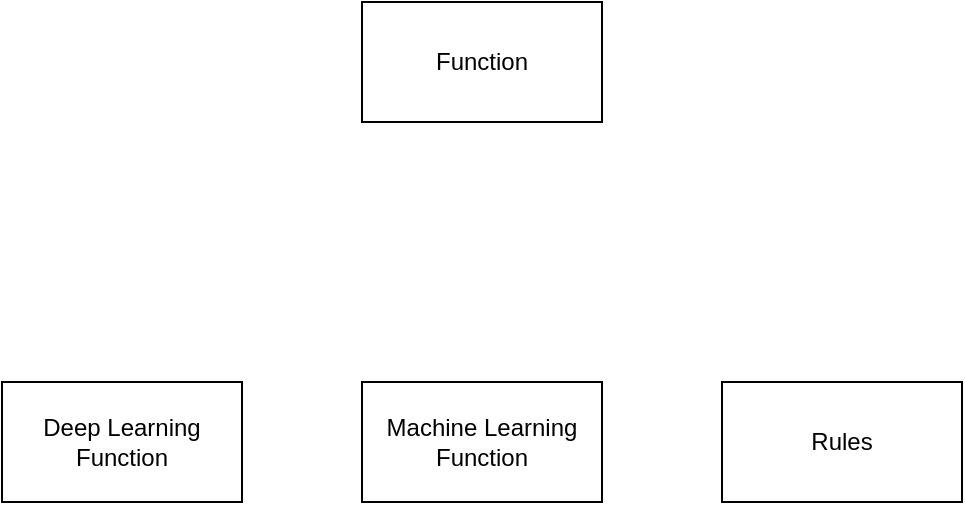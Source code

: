 <mxfile version="15.5.4" type="embed" pages="5"><diagram id="9OxSdckTWErIqFBrBw8K" name="FunctionTypes"><mxGraphModel dx="976" dy="718" grid="1" gridSize="10" guides="1" tooltips="1" connect="1" arrows="1" fold="1" page="1" pageScale="1" pageWidth="1654" pageHeight="1169" math="0" shadow="0"><root><mxCell id="YuSgCKnt1id5_z92FSod-0"/><mxCell id="YuSgCKnt1id5_z92FSod-1" parent="YuSgCKnt1id5_z92FSod-0"/><mxCell id="dQi7pQ4i96idNM3i8LLL-0" value="Function" style="rounded=0;whiteSpace=wrap;html=1;" parent="YuSgCKnt1id5_z92FSod-1" vertex="1"><mxGeometry x="580" y="30" width="120" height="60" as="geometry"/></mxCell><mxCell id="dQi7pQ4i96idNM3i8LLL-1" value="Deep Learning Function" style="rounded=0;whiteSpace=wrap;html=1;" parent="YuSgCKnt1id5_z92FSod-1" vertex="1"><mxGeometry x="400" y="220" width="120" height="60" as="geometry"/></mxCell><mxCell id="dQi7pQ4i96idNM3i8LLL-2" value="Machine Learning Function" style="rounded=0;whiteSpace=wrap;html=1;" parent="YuSgCKnt1id5_z92FSod-1" vertex="1"><mxGeometry x="580" y="220" width="120" height="60" as="geometry"/></mxCell><mxCell id="dQi7pQ4i96idNM3i8LLL-3" value="Rules" style="rounded=0;whiteSpace=wrap;html=1;" parent="YuSgCKnt1id5_z92FSod-1" vertex="1"><mxGeometry x="760" y="220" width="120" height="60" as="geometry"/></mxCell></root></mxGraphModel></diagram><diagram id="KQcbtGoOREhI2lIVvfoT" name="Function-invokation"><mxGraphModel dx="976" dy="718" grid="1" gridSize="10" guides="1" tooltips="1" connect="1" arrows="1" fold="1" page="1" pageScale="1" pageWidth="1169" pageHeight="827" math="0" shadow="0"><root><mxCell id="ii0Irjq99_b-xCAPAXSF-0"/><mxCell id="ii0Irjq99_b-xCAPAXSF-1" parent="ii0Irjq99_b-xCAPAXSF-0"/><mxCell id="ii0Irjq99_b-xCAPAXSF-4" style="edgeStyle=orthogonalEdgeStyle;rounded=0;orthogonalLoop=1;jettySize=auto;html=1;" parent="ii0Irjq99_b-xCAPAXSF-1" source="ii0Irjq99_b-xCAPAXSF-2" target="ii0Irjq99_b-xCAPAXSF-3" edge="1"><mxGeometry relative="1" as="geometry"/></mxCell><mxCell id="ii0Irjq99_b-xCAPAXSF-17" value="rest call" style="edgeStyle=orthogonalEdgeStyle;rounded=0;orthogonalLoop=1;jettySize=auto;html=1;entryX=0.5;entryY=1;entryDx=0;entryDy=0;" parent="ii0Irjq99_b-xCAPAXSF-1" source="ii0Irjq99_b-xCAPAXSF-2" target="ii0Irjq99_b-xCAPAXSF-13" edge="1"><mxGeometry relative="1" as="geometry"><Array as="points"><mxPoint x="180" y="230"/><mxPoint x="344" y="230"/></Array></mxGeometry></mxCell><mxCell id="ii0Irjq99_b-xCAPAXSF-2" value="Feature Resolver" style="rounded=1;whiteSpace=wrap;html=1;" parent="ii0Irjq99_b-xCAPAXSF-1" vertex="1"><mxGeometry x="116" y="403" width="130" height="60" as="geometry"/></mxCell><mxCell id="ii0Irjq99_b-xCAPAXSF-7" style="edgeStyle=orthogonalEdgeStyle;rounded=0;orthogonalLoop=1;jettySize=auto;html=1;" parent="ii0Irjq99_b-xCAPAXSF-1" source="ii0Irjq99_b-xCAPAXSF-3" target="ii0Irjq99_b-xCAPAXSF-6" edge="1"><mxGeometry relative="1" as="geometry"/></mxCell><mxCell id="ii0Irjq99_b-xCAPAXSF-3" value="Keys, Features &amp;amp; Functions" style="verticalLabelPosition=bottom;html=1;verticalAlign=top;align=center;strokeColor=none;fillColor=#00BEF2;shape=mxgraph.azure.queue_generic;pointerEvents=1;" parent="ii0Irjq99_b-xCAPAXSF-1" vertex="1"><mxGeometry x="299" y="425.5" width="50" height="15" as="geometry"/></mxCell><mxCell id="ii0Irjq99_b-xCAPAXSF-5" value="k1, f1 (x1, x2, x3, ..)&lt;br&gt;k2, f3 (x2, x3, x4, ..)" style="text;html=1;strokeColor=none;fillColor=none;align=center;verticalAlign=middle;whiteSpace=wrap;rounded=0;" parent="ii0Irjq99_b-xCAPAXSF-1" vertex="1"><mxGeometry x="170" y="483" width="110" height="30" as="geometry"/></mxCell><mxCell id="hXdJghqgN4hwPs4kYaVu-4" style="edgeStyle=orthogonalEdgeStyle;rounded=0;orthogonalLoop=1;jettySize=auto;html=1;entryX=0;entryY=0.5;entryDx=0;entryDy=0;entryPerimeter=0;" parent="ii0Irjq99_b-xCAPAXSF-1" source="ii0Irjq99_b-xCAPAXSF-6" target="hXdJghqgN4hwPs4kYaVu-3" edge="1"><mxGeometry relative="1" as="geometry"/></mxCell><mxCell id="ii0Irjq99_b-xCAPAXSF-6" value="Function Router" style="rounded=1;whiteSpace=wrap;html=1;" parent="ii0Irjq99_b-xCAPAXSF-1" vertex="1"><mxGeometry x="404" y="403" width="120" height="60" as="geometry"/></mxCell><mxCell id="ii0Irjq99_b-xCAPAXSF-23" value="grpc" style="edgeStyle=orthogonalEdgeStyle;rounded=0;orthogonalLoop=1;jettySize=auto;html=1;" parent="ii0Irjq99_b-xCAPAXSF-1" source="ii0Irjq99_b-xCAPAXSF-8" target="ii0Irjq99_b-xCAPAXSF-21" edge="1"><mxGeometry relative="1" as="geometry"><mxPoint x="730" y="113" as="targetPoint"/></mxGeometry></mxCell><mxCell id="ii0Irjq99_b-xCAPAXSF-31" style="edgeStyle=orthogonalEdgeStyle;rounded=0;orthogonalLoop=1;jettySize=auto;html=1;" parent="ii0Irjq99_b-xCAPAXSF-1" source="ii0Irjq99_b-xCAPAXSF-8" target="ii0Irjq99_b-xCAPAXSF-30" edge="1"><mxGeometry relative="1" as="geometry"/></mxCell><mxCell id="hXdJghqgN4hwPs4kYaVu-6" style="edgeStyle=orthogonalEdgeStyle;rounded=0;orthogonalLoop=1;jettySize=auto;html=1;entryX=1.009;entryY=0.4;entryDx=0;entryDy=0;entryPerimeter=0;" parent="ii0Irjq99_b-xCAPAXSF-1" source="ii0Irjq99_b-xCAPAXSF-8" target="ii0Irjq99_b-xCAPAXSF-13" edge="1"><mxGeometry relative="1" as="geometry"><Array as="points"><mxPoint x="700" y="300"/><mxPoint x="545" y="300"/><mxPoint x="545" y="137"/></Array></mxGeometry></mxCell><mxCell id="ii0Irjq99_b-xCAPAXSF-8" value="Function Bridge" style="whiteSpace=wrap;html=1;aspect=fixed;" parent="ii0Irjq99_b-xCAPAXSF-1" vertex="1"><mxGeometry x="690" y="393" width="80" height="80" as="geometry"/></mxCell><mxCell id="ii0Irjq99_b-xCAPAXSF-10" value="&lt;h1&gt;Function Config 1&lt;/h1&gt;&lt;p&gt;Key : entity 1 x context 1&lt;/p&gt;&lt;p&gt;Function : Rule 1&lt;/p&gt;&lt;p&gt;Input Features : x1, x2, x3, x4....&lt;/p&gt;&lt;p&gt;Output Features : x11, x12, x13....&lt;br&gt;&lt;/p&gt;" style="text;html=1;strokeColor=none;fillColor=none;spacing=5;spacingTop=-20;whiteSpace=wrap;overflow=hidden;rounded=0;" parent="ii0Irjq99_b-xCAPAXSF-1" vertex="1"><mxGeometry x="450" y="483" width="220" height="150" as="geometry"/></mxCell><mxCell id="ii0Irjq99_b-xCAPAXSF-11" value="&lt;h1&gt;Function Config 2&lt;/h1&gt;&lt;p&gt;Key : entity 2 x context 2&lt;/p&gt;&lt;p&gt;&lt;span&gt;Function : Rule 2&lt;/span&gt;&lt;/p&gt;&lt;p&gt;Features : x2, x4, x6, x8&lt;/p&gt;&lt;p&gt;Output Features : x31, x32...&lt;br&gt;&lt;/p&gt;" style="text;html=1;strokeColor=none;fillColor=none;spacing=5;spacingTop=-20;whiteSpace=wrap;overflow=hidden;rounded=0;" parent="ii0Irjq99_b-xCAPAXSF-1" vertex="1"><mxGeometry x="449" y="650" width="240" height="163" as="geometry"/></mxCell><mxCell id="ii0Irjq99_b-xCAPAXSF-12" value="&lt;h1 style=&quot;color: rgb(0 , 0 , 0) ; font-family: &amp;#34;helvetica&amp;#34; ; font-style: normal ; letter-spacing: normal ; text-align: left ; text-indent: 0px ; text-transform: none ; word-spacing: 0px ; background-color: rgb(248 , 249 , 250)&quot;&gt;Function Bridge Config&amp;nbsp;&lt;/h1&gt;&lt;p style=&quot;color: rgb(0 , 0 , 0) ; font-family: &amp;#34;helvetica&amp;#34; ; font-size: 12px ; font-style: normal ; font-weight: 400 ; letter-spacing: normal ; text-align: left ; text-indent: 0px ; text-transform: none ; word-spacing: 0px ; background-color: rgb(248 , 249 , 250)&quot;&gt;GRPC Host : localhost&lt;/p&gt;&lt;p style=&quot;color: rgb(0 , 0 , 0) ; font-family: &amp;#34;helvetica&amp;#34; ; font-size: 12px ; font-style: normal ; font-weight: 400 ; letter-spacing: normal ; text-align: left ; text-indent: 0px ; text-transform: none ; word-spacing: 0px ; background-color: rgb(248 , 249 , 250)&quot;&gt;GPRC Port : 3223&lt;/p&gt;" style="text;whiteSpace=wrap;html=1;" parent="ii0Irjq99_b-xCAPAXSF-1" vertex="1"><mxGeometry x="715" y="488" width="230" height="140" as="geometry"/></mxCell><mxCell id="ii0Irjq99_b-xCAPAXSF-13" value="Schema Service" style="ellipse;whiteSpace=wrap;html=1;aspect=fixed;" parent="ii0Irjq99_b-xCAPAXSF-1" vertex="1"><mxGeometry x="289" y="93" width="110" height="110" as="geometry"/></mxCell><mxCell id="ii0Irjq99_b-xCAPAXSF-20" style="edgeStyle=orthogonalEdgeStyle;rounded=0;orthogonalLoop=1;jettySize=auto;html=1;entryX=0;entryY=0.5;entryDx=0;entryDy=0;" parent="ii0Irjq99_b-xCAPAXSF-1" source="ii0Irjq99_b-xCAPAXSF-19" target="ii0Irjq99_b-xCAPAXSF-13" edge="1"><mxGeometry relative="1" as="geometry"/></mxCell><mxCell id="ii0Irjq99_b-xCAPAXSF-19" value="Brain UI" style="rounded=1;whiteSpace=wrap;html=1;" parent="ii0Irjq99_b-xCAPAXSF-1" vertex="1"><mxGeometry x="140" y="118" width="120" height="60" as="geometry"/></mxCell><mxCell id="ii0Irjq99_b-xCAPAXSF-22" style="edgeStyle=orthogonalEdgeStyle;rounded=0;orthogonalLoop=1;jettySize=auto;html=1;entryX=0.5;entryY=0;entryDx=0;entryDy=0;" parent="ii0Irjq99_b-xCAPAXSF-1" source="ii0Irjq99_b-xCAPAXSF-21" target="ii0Irjq99_b-xCAPAXSF-13" edge="1"><mxGeometry relative="1" as="geometry"/></mxCell><mxCell id="ii0Irjq99_b-xCAPAXSF-25" value="updates" style="edgeLabel;html=1;align=center;verticalAlign=middle;resizable=0;points=[];" parent="ii0Irjq99_b-xCAPAXSF-22" vertex="1" connectable="0"><mxGeometry x="-0.242" y="-4" relative="1" as="geometry"><mxPoint as="offset"/></mxGeometry></mxCell><mxCell id="ii0Irjq99_b-xCAPAXSF-21" value="Rule Engine" style="shape=cube;whiteSpace=wrap;html=1;boundedLbl=1;backgroundOutline=1;darkOpacity=0.05;darkOpacity2=0.1;" parent="ii0Irjq99_b-xCAPAXSF-1" vertex="1"><mxGeometry x="670" y="20" width="120" height="80" as="geometry"/></mxCell><mxCell id="ii0Irjq99_b-xCAPAXSF-24" value="Rules - Read Only" style="text;html=1;strokeColor=none;fillColor=none;align=center;verticalAlign=middle;whiteSpace=wrap;rounded=0;" parent="ii0Irjq99_b-xCAPAXSF-1" vertex="1"><mxGeometry x="180" y="61" width="60" height="30" as="geometry"/></mxCell><mxCell id="ii0Irjq99_b-xCAPAXSF-27" style="edgeStyle=orthogonalEdgeStyle;rounded=0;orthogonalLoop=1;jettySize=auto;html=1;" parent="ii0Irjq99_b-xCAPAXSF-1" source="ii0Irjq99_b-xCAPAXSF-26" target="ii0Irjq99_b-xCAPAXSF-21" edge="1"><mxGeometry relative="1" as="geometry"/></mxCell><mxCell id="ii0Irjq99_b-xCAPAXSF-26" value="Rules UI - part of Brain UI" style="rounded=1;whiteSpace=wrap;html=1;" parent="ii0Irjq99_b-xCAPAXSF-1" vertex="1"><mxGeometry x="900" y="30" width="120" height="60" as="geometry"/></mxCell><mxCell id="ii0Irjq99_b-xCAPAXSF-29" style="edgeStyle=orthogonalEdgeStyle;rounded=0;orthogonalLoop=1;jettySize=auto;html=1;entryX=0.858;entryY=0.988;entryDx=0;entryDy=0;entryPerimeter=0;" parent="ii0Irjq99_b-xCAPAXSF-1" source="ii0Irjq99_b-xCAPAXSF-28" target="ii0Irjq99_b-xCAPAXSF-21" edge="1"><mxGeometry relative="1" as="geometry"/></mxCell><mxCell id="ii0Irjq99_b-xCAPAXSF-28" value="Rule Repository" style="shape=cylinder3;whiteSpace=wrap;html=1;boundedLbl=1;backgroundOutline=1;size=15;" parent="ii0Irjq99_b-xCAPAXSF-1" vertex="1"><mxGeometry x="770" y="178" width="60" height="80" as="geometry"/></mxCell><mxCell id="ii0Irjq99_b-xCAPAXSF-30" value="Resultant feature" style="verticalLabelPosition=bottom;html=1;verticalAlign=top;align=center;strokeColor=none;fillColor=#00BEF2;shape=mxgraph.azure.queue_generic;pointerEvents=1;" parent="ii0Irjq99_b-xCAPAXSF-1" vertex="1"><mxGeometry x="860" y="425.5" width="50" height="15" as="geometry"/></mxCell><mxCell id="ii0Irjq99_b-xCAPAXSF-32" value="&lt;h1 style=&quot;color: rgb(0 , 0 , 0) ; font-family: &amp;#34;helvetica&amp;#34; ; font-style: normal ; letter-spacing: normal ; text-align: left ; text-indent: 0px ; text-transform: none ; word-spacing: 0px ; background-color: rgb(248 , 249 , 250)&quot;&gt;Functions&lt;/h1&gt;&lt;p style=&quot;color: rgb(0 , 0 , 0) ; font-family: &amp;#34;helvetica&amp;#34; ; font-size: 12px ; font-style: normal ; font-weight: 400 ; letter-spacing: normal ; text-align: left ; text-indent: 0px ; text-transform: none ; word-spacing: 0px ; background-color: rgb(248 , 249 , 250)&quot;&gt;&amp;nbsp;1. Rules&lt;/p&gt;&lt;p style=&quot;color: rgb(0 , 0 , 0) ; font-family: &amp;#34;helvetica&amp;#34; ; font-size: 12px ; font-style: normal ; font-weight: 400 ; letter-spacing: normal ; text-align: left ; text-indent: 0px ; text-transform: none ; word-spacing: 0px ; background-color: rgb(248 , 249 , 250)&quot;&gt;&amp;nbsp;2. Remote Model&lt;/p&gt;&lt;p style=&quot;color: rgb(0 , 0 , 0) ; font-family: &amp;#34;helvetica&amp;#34; ; font-size: 12px ; font-style: normal ; font-weight: 400 ; letter-spacing: normal ; text-align: left ; text-indent: 0px ; text-transform: none ; word-spacing: 0px ; background-color: rgb(248 , 249 , 250)&quot;&gt;&amp;nbsp;3. In Process Model&amp;nbsp;&lt;/p&gt;&lt;span style=&quot;font-family: &amp;#34;helvetica&amp;#34;&quot;&gt;(Executed differently)&lt;/span&gt;&lt;p style=&quot;color: rgb(0 , 0 , 0) ; font-family: &amp;#34;helvetica&amp;#34; ; font-size: 12px ; font-style: normal ; font-weight: 400 ; letter-spacing: normal ; text-align: left ; text-indent: 0px ; text-transform: none ; word-spacing: 0px ; background-color: rgb(248 , 249 , 250)&quot;&gt;&amp;nbsp;4. Interpretation Layer (Executed differently)&lt;/p&gt;" style="text;whiteSpace=wrap;html=1;" parent="ii0Irjq99_b-xCAPAXSF-1" vertex="1"><mxGeometry x="910" y="150" width="230" height="220" as="geometry"/></mxCell><mxCell id="hXdJghqgN4hwPs4kYaVu-1" style="edgeStyle=orthogonalEdgeStyle;rounded=0;orthogonalLoop=1;jettySize=auto;html=1;" parent="ii0Irjq99_b-xCAPAXSF-1" source="hXdJghqgN4hwPs4kYaVu-0" target="ii0Irjq99_b-xCAPAXSF-2" edge="1"><mxGeometry relative="1" as="geometry"/></mxCell><mxCell id="hXdJghqgN4hwPs4kYaVu-0" value="Keys &amp;amp; Functions" style="verticalLabelPosition=bottom;html=1;verticalAlign=top;align=center;strokeColor=none;fillColor=#00BEF2;shape=mxgraph.azure.queue_generic;pointerEvents=1;" parent="ii0Irjq99_b-xCAPAXSF-1" vertex="1"><mxGeometry x="25" y="425.5" width="50" height="15" as="geometry"/></mxCell><mxCell id="hXdJghqgN4hwPs4kYaVu-5" style="edgeStyle=orthogonalEdgeStyle;rounded=0;orthogonalLoop=1;jettySize=auto;html=1;entryX=0;entryY=0.5;entryDx=0;entryDy=0;" parent="ii0Irjq99_b-xCAPAXSF-1" source="hXdJghqgN4hwPs4kYaVu-3" target="ii0Irjq99_b-xCAPAXSF-8" edge="1"><mxGeometry relative="1" as="geometry"/></mxCell><mxCell id="hXdJghqgN4hwPs4kYaVu-3" value="rule_function_topic" style="verticalLabelPosition=bottom;html=1;verticalAlign=top;align=center;strokeColor=none;fillColor=#00BEF2;shape=mxgraph.azure.queue_generic;pointerEvents=1;" parent="ii0Irjq99_b-xCAPAXSF-1" vertex="1"><mxGeometry x="580" y="425.5" width="50" height="15" as="geometry"/></mxCell></root></mxGraphModel></diagram><diagram id="Sctkxzz5FAkerrYyxljc" name="Page-1"><mxGraphModel dx="976" dy="718" grid="1" gridSize="10" guides="1" tooltips="1" connect="1" arrows="1" fold="1" page="1" pageScale="1" pageWidth="1169" pageHeight="827" math="0" shadow="0"><root><mxCell id="0"/><mxCell id="1" parent="0"/><mxCell id="2" value="Kubernetes" style="rounded=0;whiteSpace=wrap;html=1;" parent="1" vertex="1"><mxGeometry x="200" y="80" width="530" height="450" as="geometry"/></mxCell><mxCell id="7" style="edgeStyle=orthogonalEdgeStyle;rounded=0;orthogonalLoop=1;jettySize=auto;html=1;" parent="1" source="3" target="4" edge="1"><mxGeometry relative="1" as="geometry"/></mxCell><mxCell id="3" value="Load balancer" style="rounded=1;whiteSpace=wrap;html=1;" parent="1" vertex="1"><mxGeometry x="110" y="275" width="120" height="60" as="geometry"/></mxCell><mxCell id="6" style="edgeStyle=orthogonalEdgeStyle;rounded=0;orthogonalLoop=1;jettySize=auto;html=1;entryX=0;entryY=0.5;entryDx=0;entryDy=0;" parent="1" source="4" target="5" edge="1"><mxGeometry relative="1" as="geometry"/></mxCell><mxCell id="9" style="edgeStyle=orthogonalEdgeStyle;rounded=0;orthogonalLoop=1;jettySize=auto;html=1;entryX=0;entryY=0.5;entryDx=0;entryDy=0;" parent="1" source="4" target="8" edge="1"><mxGeometry relative="1" as="geometry"/></mxCell><mxCell id="4" value="Ingress" style="rounded=1;whiteSpace=wrap;html=1;" parent="1" vertex="1"><mxGeometry x="290" y="275" width="120" height="60" as="geometry"/></mxCell><mxCell id="5" value="Service 1" style="shape=process;whiteSpace=wrap;html=1;backgroundOutline=1;" parent="1" vertex="1"><mxGeometry x="540" y="170" width="120" height="60" as="geometry"/></mxCell><mxCell id="8" value="Service 2" style="shape=process;whiteSpace=wrap;html=1;backgroundOutline=1;" parent="1" vertex="1"><mxGeometry x="540" y="370" width="120" height="60" as="geometry"/></mxCell></root></mxGraphModel></diagram><diagram id="FOGu__eAVCpQf2Sp7r-G" name="Page-4"><mxGraphModel dx="976" dy="718" grid="1" gridSize="10" guides="1" tooltips="1" connect="1" arrows="1" fold="1" page="1" pageScale="1" pageWidth="1169" pageHeight="827" math="0" shadow="0"><root><mxCell id="pUhB9nChmu0YHFPD-jnJ-0"/><mxCell id="pUhB9nChmu0YHFPD-jnJ-1" parent="pUhB9nChmu0YHFPD-jnJ-0"/><mxCell id="pUhB9nChmu0YHFPD-jnJ-8" style="edgeStyle=orthogonalEdgeStyle;rounded=0;orthogonalLoop=1;jettySize=auto;html=1;entryX=0;entryY=0.5;entryDx=0;entryDy=0;" parent="pUhB9nChmu0YHFPD-jnJ-1" source="pUhB9nChmu0YHFPD-jnJ-2" target="pUhB9nChmu0YHFPD-jnJ-6" edge="1"><mxGeometry relative="1" as="geometry"/></mxCell><mxCell id="pUhB9nChmu0YHFPD-jnJ-9" style="edgeStyle=orthogonalEdgeStyle;rounded=0;orthogonalLoop=1;jettySize=auto;html=1;entryX=0;entryY=0.5;entryDx=0;entryDy=0;" parent="pUhB9nChmu0YHFPD-jnJ-1" source="pUhB9nChmu0YHFPD-jnJ-2" target="pUhB9nChmu0YHFPD-jnJ-7" edge="1"><mxGeometry relative="1" as="geometry"/></mxCell><mxCell id="pUhB9nChmu0YHFPD-jnJ-2" value="" style="verticalLabelPosition=bottom;html=1;verticalAlign=top;align=center;strokeColor=none;fillColor=#00BEF2;shape=mxgraph.azure.queue_generic;pointerEvents=1;" parent="pUhB9nChmu0YHFPD-jnJ-1" vertex="1"><mxGeometry x="80" y="230" width="50" height="15" as="geometry"/></mxCell><mxCell id="pUhB9nChmu0YHFPD-jnJ-3" value="&lt;h1&gt;BrainEvent&lt;/h1&gt;&lt;p&gt;&lt;ul&gt;&lt;li&gt;Raw Image&lt;/li&gt;&lt;li&gt;User Id&lt;/li&gt;&lt;li&gt;Location (Lat, Long)&lt;/li&gt;&lt;li&gt;Timestamp&lt;/li&gt;&lt;/ul&gt;&lt;/p&gt;" style="text;html=1;strokeColor=none;fillColor=none;spacing=5;spacingTop=-20;whiteSpace=wrap;overflow=hidden;rounded=0;" parent="pUhB9nChmu0YHFPD-jnJ-1" vertex="1"><mxGeometry x="30" y="270" width="190" height="120" as="geometry"/></mxCell><mxCell id="pUhB9nChmu0YHFPD-jnJ-15" style="edgeStyle=orthogonalEdgeStyle;rounded=0;orthogonalLoop=1;jettySize=auto;html=1;entryX=0;entryY=0.5;entryDx=0;entryDy=0;entryPerimeter=0;" parent="pUhB9nChmu0YHFPD-jnJ-1" source="pUhB9nChmu0YHFPD-jnJ-6" target="pUhB9nChmu0YHFPD-jnJ-10" edge="1"><mxGeometry relative="1" as="geometry"/></mxCell><mxCell id="pUhB9nChmu0YHFPD-jnJ-6" value="Crop Model" style="rounded=1;whiteSpace=wrap;html=1;" parent="pUhB9nChmu0YHFPD-jnJ-1" vertex="1"><mxGeometry x="320" y="207.5" width="120" height="60" as="geometry"/></mxCell><mxCell id="pUhB9nChmu0YHFPD-jnJ-14" style="edgeStyle=orthogonalEdgeStyle;rounded=0;orthogonalLoop=1;jettySize=auto;html=1;entryX=0;entryY=0.5;entryDx=0;entryDy=0;entryPerimeter=0;" parent="pUhB9nChmu0YHFPD-jnJ-1" source="pUhB9nChmu0YHFPD-jnJ-7" target="pUhB9nChmu0YHFPD-jnJ-13" edge="1"><mxGeometry relative="1" as="geometry"/></mxCell><mxCell id="pUhB9nChmu0YHFPD-jnJ-18" style="edgeStyle=orthogonalEdgeStyle;rounded=0;orthogonalLoop=1;jettySize=auto;html=1;entryX=0;entryY=0.5;entryDx=0;entryDy=0;entryPerimeter=0;" parent="pUhB9nChmu0YHFPD-jnJ-1" source="pUhB9nChmu0YHFPD-jnJ-7" target="pUhB9nChmu0YHFPD-jnJ-16" edge="1"><mxGeometry relative="1" as="geometry"/></mxCell><mxCell id="pUhB9nChmu0YHFPD-jnJ-19" style="edgeStyle=orthogonalEdgeStyle;rounded=0;orthogonalLoop=1;jettySize=auto;html=1;entryX=0;entryY=0.5;entryDx=0;entryDy=0;entryPerimeter=0;" parent="pUhB9nChmu0YHFPD-jnJ-1" source="pUhB9nChmu0YHFPD-jnJ-7" target="pUhB9nChmu0YHFPD-jnJ-17" edge="1"><mxGeometry relative="1" as="geometry"/></mxCell><mxCell id="pUhB9nChmu0YHFPD-jnJ-7" value="DDHP Model" style="rounded=1;whiteSpace=wrap;html=1;" parent="pUhB9nChmu0YHFPD-jnJ-1" vertex="1"><mxGeometry x="320" y="489" width="120" height="60" as="geometry"/></mxCell><mxCell id="pUhB9nChmu0YHFPD-jnJ-10" value="Crop Id" style="verticalLabelPosition=bottom;html=1;verticalAlign=top;align=center;strokeColor=none;fillColor=#00BEF2;shape=mxgraph.azure.queue_generic;pointerEvents=1;" parent="pUhB9nChmu0YHFPD-jnJ-1" vertex="1"><mxGeometry x="550" y="230" width="50" height="15" as="geometry"/></mxCell><mxCell id="pUhB9nChmu0YHFPD-jnJ-12" value="&lt;h1&gt;Classification Event&lt;/h1&gt;&lt;p&gt;&lt;/p&gt;&lt;ul&gt;&lt;li&gt;Disease Id&lt;/li&gt;&lt;li&gt;Pest Id&lt;/li&gt;&lt;li&gt;Deficiency Id&lt;/li&gt;&lt;/ul&gt;&lt;p&gt;&lt;/p&gt;" style="text;html=1;strokeColor=none;fillColor=none;spacing=5;spacingTop=-20;whiteSpace=wrap;overflow=hidden;rounded=0;" parent="pUhB9nChmu0YHFPD-jnJ-1" vertex="1"><mxGeometry x="210" y="569" width="260" height="110" as="geometry"/></mxCell><mxCell id="pUhB9nChmu0YHFPD-jnJ-24" style="edgeStyle=orthogonalEdgeStyle;rounded=0;orthogonalLoop=1;jettySize=auto;html=1;entryX=0;entryY=0.5;entryDx=0;entryDy=0;" parent="pUhB9nChmu0YHFPD-jnJ-1" source="pUhB9nChmu0YHFPD-jnJ-13" target="pUhB9nChmu0YHFPD-jnJ-21" edge="1"><mxGeometry relative="1" as="geometry"/></mxCell><mxCell id="pUhB9nChmu0YHFPD-jnJ-13" value="Deficiency" style="verticalLabelPosition=bottom;html=1;verticalAlign=top;align=center;strokeColor=none;fillColor=#00BEF2;shape=mxgraph.azure.queue_generic;pointerEvents=1;" parent="pUhB9nChmu0YHFPD-jnJ-1" vertex="1"><mxGeometry x="550" y="511.5" width="50" height="15" as="geometry"/></mxCell><mxCell id="pUhB9nChmu0YHFPD-jnJ-23" style="edgeStyle=orthogonalEdgeStyle;rounded=0;orthogonalLoop=1;jettySize=auto;html=1;entryX=0;entryY=0.5;entryDx=0;entryDy=0;" parent="pUhB9nChmu0YHFPD-jnJ-1" source="pUhB9nChmu0YHFPD-jnJ-16" target="pUhB9nChmu0YHFPD-jnJ-20" edge="1"><mxGeometry relative="1" as="geometry"/></mxCell><mxCell id="pUhB9nChmu0YHFPD-jnJ-16" value="Disease" style="verticalLabelPosition=bottom;html=1;verticalAlign=top;align=center;strokeColor=none;fillColor=#00BEF2;shape=mxgraph.azure.queue_generic;pointerEvents=1;" parent="pUhB9nChmu0YHFPD-jnJ-1" vertex="1"><mxGeometry x="550" y="393" width="50" height="15" as="geometry"/></mxCell><mxCell id="pUhB9nChmu0YHFPD-jnJ-25" style="edgeStyle=orthogonalEdgeStyle;rounded=0;orthogonalLoop=1;jettySize=auto;html=1;entryX=0;entryY=0.5;entryDx=0;entryDy=0;" parent="pUhB9nChmu0YHFPD-jnJ-1" source="pUhB9nChmu0YHFPD-jnJ-17" target="pUhB9nChmu0YHFPD-jnJ-22" edge="1"><mxGeometry relative="1" as="geometry"/></mxCell><mxCell id="pUhB9nChmu0YHFPD-jnJ-17" value="Pest" style="verticalLabelPosition=bottom;html=1;verticalAlign=top;align=center;strokeColor=none;fillColor=#00BEF2;shape=mxgraph.azure.queue_generic;pointerEvents=1;" parent="pUhB9nChmu0YHFPD-jnJ-1" vertex="1"><mxGeometry x="550" y="632" width="50" height="15" as="geometry"/></mxCell><mxCell id="pUhB9nChmu0YHFPD-jnJ-29" style="edgeStyle=orthogonalEdgeStyle;rounded=0;orthogonalLoop=1;jettySize=auto;html=1;entryX=0;entryY=0.5;entryDx=0;entryDy=0;entryPerimeter=0;" parent="pUhB9nChmu0YHFPD-jnJ-1" source="pUhB9nChmu0YHFPD-jnJ-20" target="pUhB9nChmu0YHFPD-jnJ-26" edge="1"><mxGeometry relative="1" as="geometry"/></mxCell><mxCell id="pUhB9nChmu0YHFPD-jnJ-20" value="Disease Model" style="rounded=1;whiteSpace=wrap;html=1;" parent="pUhB9nChmu0YHFPD-jnJ-1" vertex="1"><mxGeometry x="640" y="370.5" width="120" height="60" as="geometry"/></mxCell><mxCell id="pUhB9nChmu0YHFPD-jnJ-30" style="edgeStyle=orthogonalEdgeStyle;rounded=0;orthogonalLoop=1;jettySize=auto;html=1;entryX=0;entryY=0.5;entryDx=0;entryDy=0;entryPerimeter=0;" parent="pUhB9nChmu0YHFPD-jnJ-1" source="pUhB9nChmu0YHFPD-jnJ-21" target="pUhB9nChmu0YHFPD-jnJ-27" edge="1"><mxGeometry relative="1" as="geometry"/></mxCell><mxCell id="pUhB9nChmu0YHFPD-jnJ-21" value="Deficiency Model" style="rounded=1;whiteSpace=wrap;html=1;" parent="pUhB9nChmu0YHFPD-jnJ-1" vertex="1"><mxGeometry x="640" y="489" width="120" height="60" as="geometry"/></mxCell><mxCell id="pUhB9nChmu0YHFPD-jnJ-31" style="edgeStyle=orthogonalEdgeStyle;rounded=0;orthogonalLoop=1;jettySize=auto;html=1;entryX=0;entryY=0.5;entryDx=0;entryDy=0;entryPerimeter=0;" parent="pUhB9nChmu0YHFPD-jnJ-1" source="pUhB9nChmu0YHFPD-jnJ-22" target="pUhB9nChmu0YHFPD-jnJ-28" edge="1"><mxGeometry relative="1" as="geometry"/></mxCell><mxCell id="pUhB9nChmu0YHFPD-jnJ-22" value="Pest Model" style="rounded=1;whiteSpace=wrap;html=1;" parent="pUhB9nChmu0YHFPD-jnJ-1" vertex="1"><mxGeometry x="640" y="610" width="120" height="60" as="geometry"/></mxCell><mxCell id="pUhB9nChmu0YHFPD-jnJ-26" value="Disease Id" style="verticalLabelPosition=bottom;html=1;verticalAlign=top;align=center;strokeColor=none;fillColor=#00BEF2;shape=mxgraph.azure.queue_generic;pointerEvents=1;" parent="pUhB9nChmu0YHFPD-jnJ-1" vertex="1"><mxGeometry x="830" y="393" width="50" height="15" as="geometry"/></mxCell><mxCell id="pUhB9nChmu0YHFPD-jnJ-27" value="Disease Id" style="verticalLabelPosition=bottom;html=1;verticalAlign=top;align=center;strokeColor=none;fillColor=#00BEF2;shape=mxgraph.azure.queue_generic;pointerEvents=1;" parent="pUhB9nChmu0YHFPD-jnJ-1" vertex="1"><mxGeometry x="830" y="511.5" width="50" height="15" as="geometry"/></mxCell><mxCell id="pUhB9nChmu0YHFPD-jnJ-28" value="Pest&amp;nbsp;Id" style="verticalLabelPosition=bottom;html=1;verticalAlign=top;align=center;strokeColor=none;fillColor=#00BEF2;shape=mxgraph.azure.queue_generic;pointerEvents=1;" parent="pUhB9nChmu0YHFPD-jnJ-1" vertex="1"><mxGeometry x="830" y="632" width="50" height="15" as="geometry"/></mxCell></root></mxGraphModel></diagram><diagram id="I2hka5jfQ_op61JqyjCF" name="Page-5"><mxGraphModel dx="976" dy="718" grid="1" gridSize="10" guides="1" tooltips="1" connect="1" arrows="1" fold="1" page="1" pageScale="1" pageWidth="1169" pageHeight="827" math="0" shadow="0"><root><mxCell id="lkMK4aaRZ15r8g5Pm1XP-0"/><mxCell id="lkMK4aaRZ15r8g5Pm1XP-1" parent="lkMK4aaRZ15r8g5Pm1XP-0"/></root></mxGraphModel></diagram></mxfile>